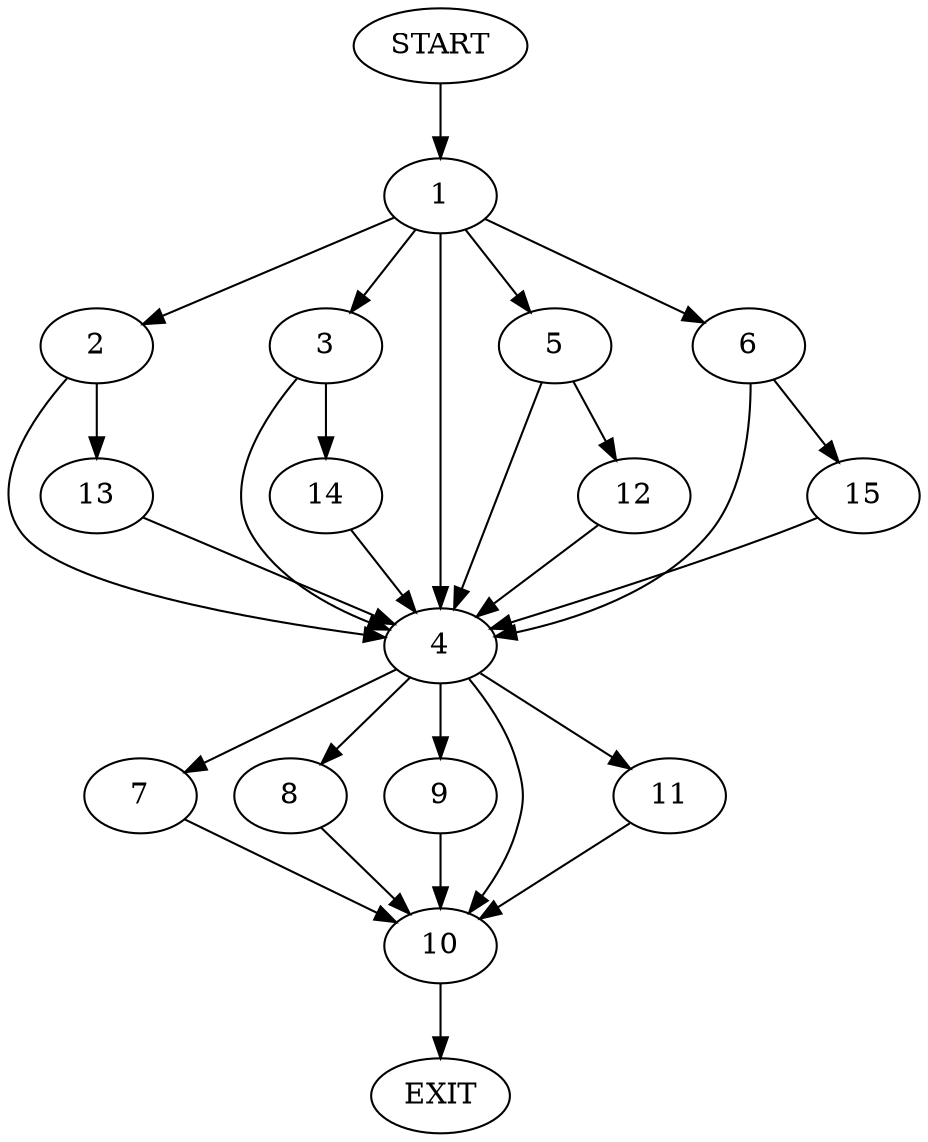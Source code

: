 digraph {
0 [label="START"]
16 [label="EXIT"]
0 -> 1
1 -> 2
1 -> 3
1 -> 4
1 -> 5
1 -> 6
4 -> 7
4 -> 8
4 -> 9
4 -> 10
4 -> 11
5 -> 12
5 -> 4
2 -> 13
2 -> 4
3 -> 4
3 -> 14
6 -> 4
6 -> 15
15 -> 4
14 -> 4
12 -> 4
13 -> 4
7 -> 10
10 -> 16
8 -> 10
9 -> 10
11 -> 10
}
